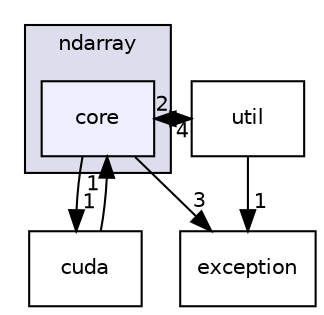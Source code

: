 digraph "/home/docker/actions-runner/_work/ant/ant/src/ndarray/core" {
  compound=true
  node [ fontsize="10", fontname="Helvetica"];
  edge [ labelfontsize="10", labelfontname="Helvetica"];
  subgraph clusterdir_55ecf749f15610c6cc104d62519c634b {
    graph [ bgcolor="#ddddee", pencolor="black", label="ndarray" fontname="Helvetica", fontsize="10", URL="dir_55ecf749f15610c6cc104d62519c634b.html"]
  dir_7454677b681c88810c3e7bcabd94f44a [shape=box, label="core", style="filled", fillcolor="#eeeeff", pencolor="black", URL="dir_7454677b681c88810c3e7bcabd94f44a.html"];
  }
  dir_92f9279dd8d1830056bd48b5b5e99979 [shape=box label="cuda" URL="dir_92f9279dd8d1830056bd48b5b5e99979.html"];
  dir_219311fb69b67ac6d284836181deb101 [shape=box label="util" URL="dir_219311fb69b67ac6d284836181deb101.html"];
  dir_f9c7db31fde9affe3cb83837aaaf2e82 [shape=box label="exception" URL="dir_f9c7db31fde9affe3cb83837aaaf2e82.html"];
  dir_7454677b681c88810c3e7bcabd94f44a->dir_92f9279dd8d1830056bd48b5b5e99979 [headlabel="1", labeldistance=1.5 headhref="dir_000002_000003.html"];
  dir_7454677b681c88810c3e7bcabd94f44a->dir_219311fb69b67ac6d284836181deb101 [headlabel="2", labeldistance=1.5 headhref="dir_000002_000005.html"];
  dir_7454677b681c88810c3e7bcabd94f44a->dir_f9c7db31fde9affe3cb83837aaaf2e82 [headlabel="3", labeldistance=1.5 headhref="dir_000002_000004.html"];
  dir_92f9279dd8d1830056bd48b5b5e99979->dir_7454677b681c88810c3e7bcabd94f44a [headlabel="1", labeldistance=1.5 headhref="dir_000003_000002.html"];
  dir_219311fb69b67ac6d284836181deb101->dir_7454677b681c88810c3e7bcabd94f44a [headlabel="4", labeldistance=1.5 headhref="dir_000005_000002.html"];
  dir_219311fb69b67ac6d284836181deb101->dir_f9c7db31fde9affe3cb83837aaaf2e82 [headlabel="1", labeldistance=1.5 headhref="dir_000005_000004.html"];
}

